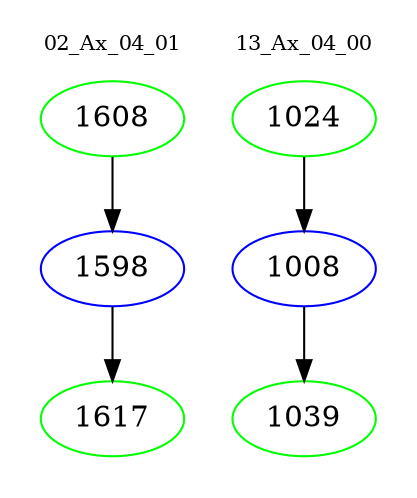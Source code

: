 digraph{
subgraph cluster_0 {
color = white
label = "02_Ax_04_01";
fontsize=10;
T0_1608 [label="1608", color="green"]
T0_1608 -> T0_1598 [color="black"]
T0_1598 [label="1598", color="blue"]
T0_1598 -> T0_1617 [color="black"]
T0_1617 [label="1617", color="green"]
}
subgraph cluster_1 {
color = white
label = "13_Ax_04_00";
fontsize=10;
T1_1024 [label="1024", color="green"]
T1_1024 -> T1_1008 [color="black"]
T1_1008 [label="1008", color="blue"]
T1_1008 -> T1_1039 [color="black"]
T1_1039 [label="1039", color="green"]
}
}
